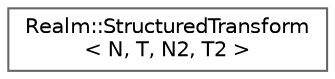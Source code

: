 digraph "Graphical Class Hierarchy"
{
 // LATEX_PDF_SIZE
  bgcolor="transparent";
  edge [fontname=Helvetica,fontsize=10,labelfontname=Helvetica,labelfontsize=10];
  node [fontname=Helvetica,fontsize=10,shape=box,height=0.2,width=0.4];
  rankdir="LR";
  Node0 [id="Node000000",label="Realm::StructuredTransform\l\< N, T, N2, T2 \>",height=0.2,width=0.4,color="grey40", fillcolor="white", style="filled",URL="$classRealm_1_1StructuredTransform.html",tooltip=" "];
}
